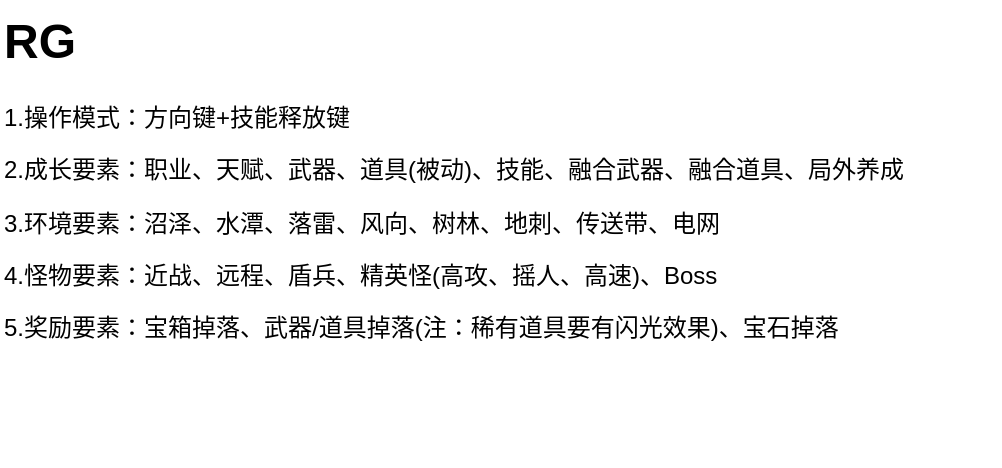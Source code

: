 <mxfile version="26.2.15">
  <diagram name="第 1 页" id="DBwxAttNOG9XxzyjzNUA">
    <mxGraphModel dx="1181" dy="714" grid="1" gridSize="10" guides="1" tooltips="1" connect="1" arrows="1" fold="1" page="1" pageScale="1" pageWidth="827" pageHeight="1169" math="0" shadow="0">
      <root>
        <mxCell id="0" />
        <mxCell id="1" parent="0" />
        <mxCell id="KY0CakMeOe4X9dqHLQt9-1" value="&lt;h1 style=&quot;margin-top: 0px;&quot;&gt;RG&lt;/h1&gt;&lt;p&gt;1.操作模式：方向键+技能释放键&lt;/p&gt;&lt;p&gt;2.成长要素：职业、天赋、武器、道具(被动)、技能、融合武器、融合道具、局外养成&lt;/p&gt;&lt;p&gt;3.环境要素：沼泽、水潭、落雷、风向、树林、地刺、传送带、电网&lt;/p&gt;&lt;p&gt;4.怪物要素：近战、远程、盾兵、精英怪(高攻、摇人、高速)、Boss&lt;/p&gt;&lt;p&gt;5.奖励要素：宝箱掉落、武器/道具掉落(注：稀有道具要有闪光效果)、宝石掉落&lt;/p&gt;" style="text;html=1;whiteSpace=wrap;overflow=hidden;rounded=0;" vertex="1" parent="1">
          <mxGeometry x="50" y="240" width="500" height="230" as="geometry" />
        </mxCell>
      </root>
    </mxGraphModel>
  </diagram>
</mxfile>
